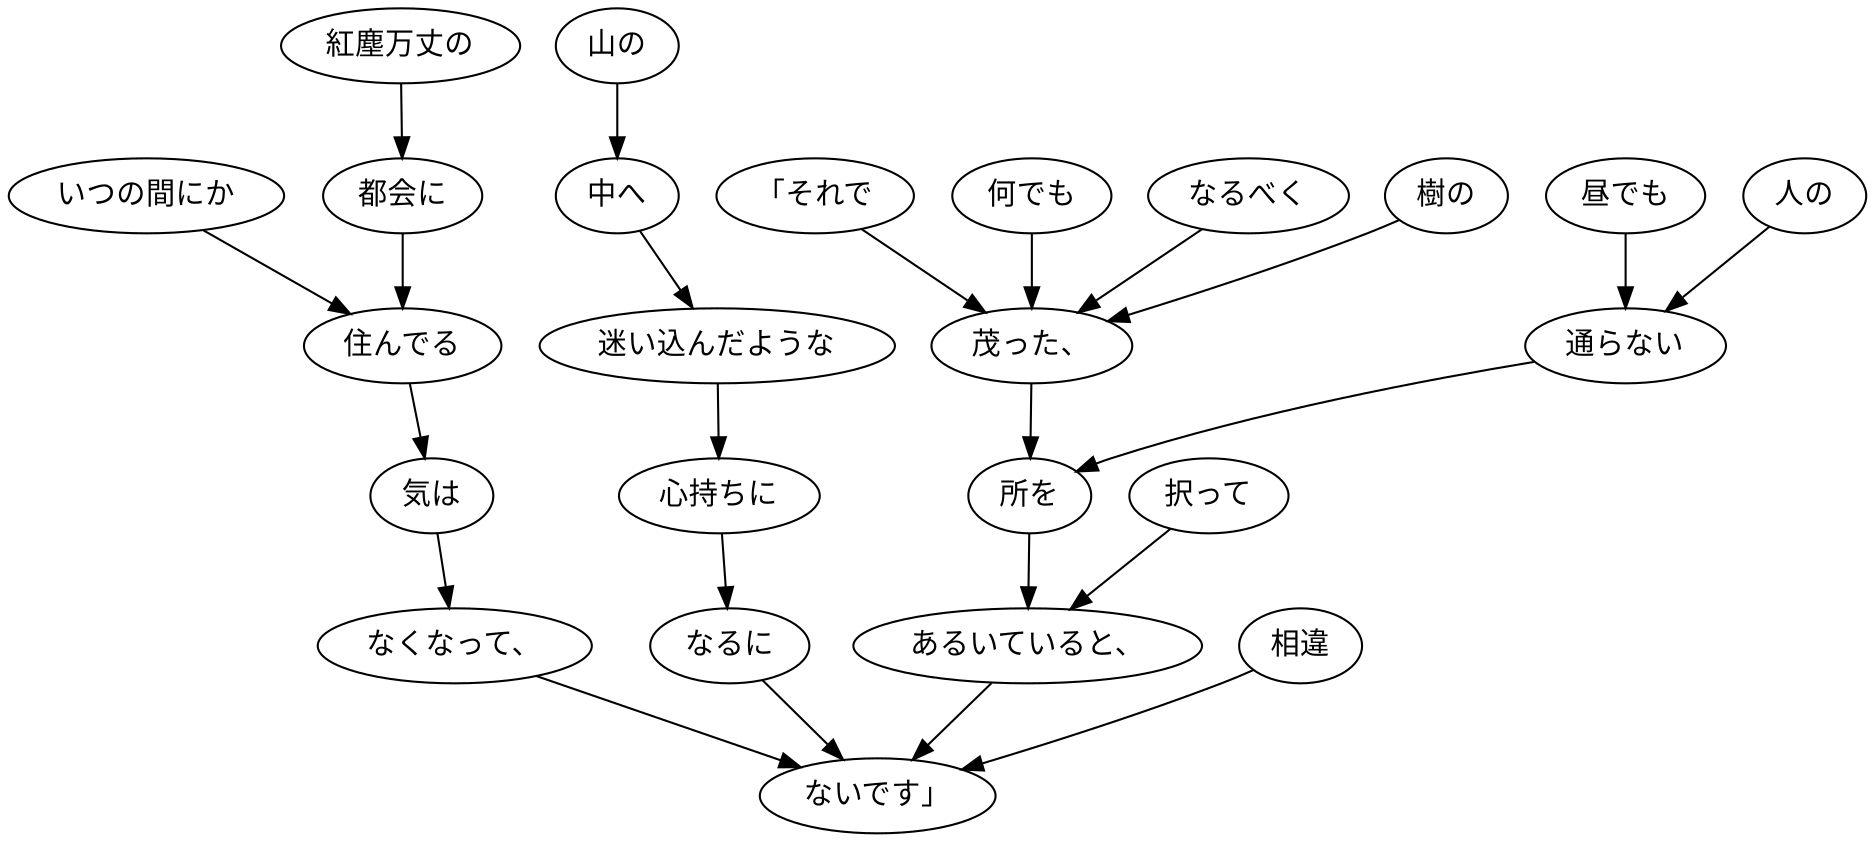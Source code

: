digraph graph7439 {
	node0 [label="「それで"];
	node1 [label="何でも"];
	node2 [label="なるべく"];
	node3 [label="樹の"];
	node4 [label="茂った、"];
	node5 [label="昼でも"];
	node6 [label="人の"];
	node7 [label="通らない"];
	node8 [label="所を"];
	node9 [label="択って"];
	node10 [label="あるいていると、"];
	node11 [label="いつの間にか"];
	node12 [label="紅塵万丈の"];
	node13 [label="都会に"];
	node14 [label="住んでる"];
	node15 [label="気は"];
	node16 [label="なくなって、"];
	node17 [label="山の"];
	node18 [label="中へ"];
	node19 [label="迷い込んだような"];
	node20 [label="心持ちに"];
	node21 [label="なるに"];
	node22 [label="相違"];
	node23 [label="ないです」"];
	node0 -> node4;
	node1 -> node4;
	node2 -> node4;
	node3 -> node4;
	node4 -> node8;
	node5 -> node7;
	node6 -> node7;
	node7 -> node8;
	node8 -> node10;
	node9 -> node10;
	node10 -> node23;
	node11 -> node14;
	node12 -> node13;
	node13 -> node14;
	node14 -> node15;
	node15 -> node16;
	node16 -> node23;
	node17 -> node18;
	node18 -> node19;
	node19 -> node20;
	node20 -> node21;
	node21 -> node23;
	node22 -> node23;
}
